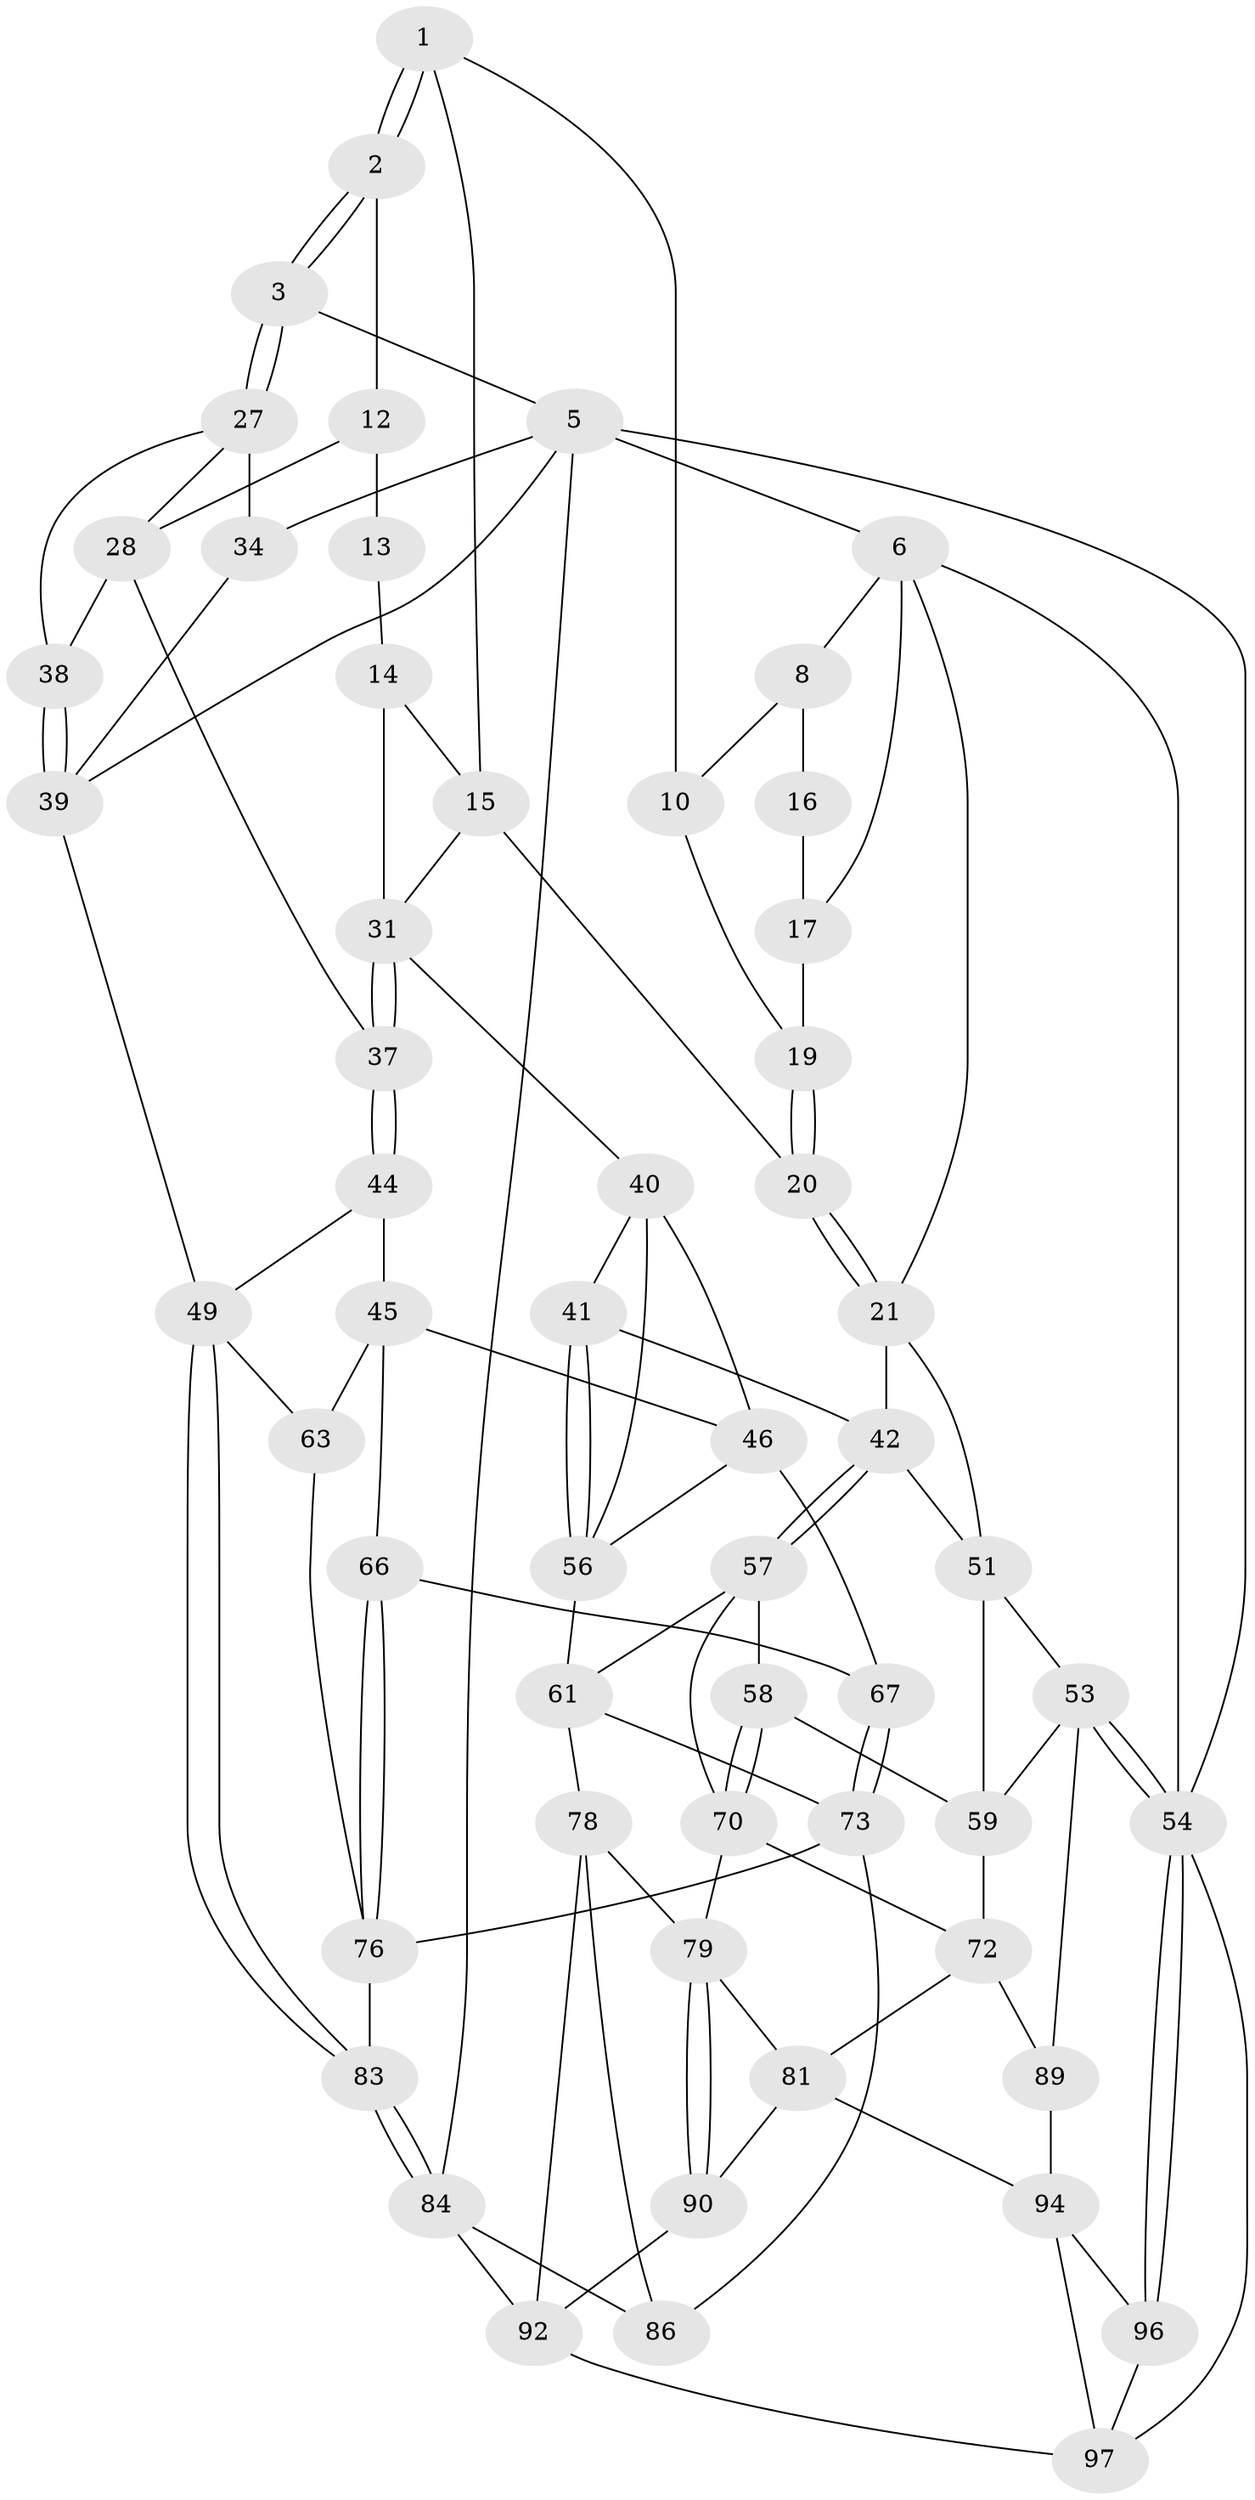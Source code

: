 // original degree distribution, {3: 0.030612244897959183, 5: 0.4387755102040816, 6: 0.2653061224489796, 4: 0.2653061224489796}
// Generated by graph-tools (version 1.1) at 2025/11/02/27/25 16:11:54]
// undirected, 57 vertices, 120 edges
graph export_dot {
graph [start="1"]
  node [color=gray90,style=filled];
  1 [pos="+0.6342309770188747+0",super="+9"];
  2 [pos="+0.8440696221494062+0"];
  3 [pos="+1+0",super="+4"];
  5 [pos="+1+0",super="+87"];
  6 [pos="+0+0",super="+7"];
  8 [pos="+0.4702326698063023+0",super="+11"];
  10 [pos="+0.452462702088272+0.1046973155527145"];
  12 [pos="+0.7041530028737943+0.060642311183949506",super="+26"];
  13 [pos="+0.6669540854883836+0.1002621435067404",super="+23"];
  14 [pos="+0.6541868345975214+0.1056181455854119",super="+24"];
  15 [pos="+0.5851225017079198+0.10016090525389651",super="+30"];
  16 [pos="+0.39973576435339964+0.0644297333712588"];
  17 [pos="+0.2978301427786106+0",super="+18"];
  19 [pos="+0.30663609852174095+0.16518667230230383",super="+25"];
  20 [pos="+0.21194192975690587+0.24795677710651615",super="+29"];
  21 [pos="+0.21067830012850627+0.24869801572411399",super="+22"];
  27 [pos="+0.8173817455535887+0.16602898131447302",super="+33"];
  28 [pos="+0.7466638102341602+0.21370760356510263",super="+36"];
  31 [pos="+0.613430943821894+0.23508002270718337",super="+32"];
  34 [pos="+0.9467264468335318+0.22884013422453087",super="+35"];
  37 [pos="+0.7642352396059695+0.37709683271390804"];
  38 [pos="+0.8805546006402999+0.319064692786108"];
  39 [pos="+1+0.4986301202881561",super="+48"];
  40 [pos="+0.5414696032598927+0.3005284633294774",super="+47"];
  41 [pos="+0.3359227253937569+0.37833943197178455"];
  42 [pos="+0.28476466775085785+0.3602985593703204",super="+43"];
  44 [pos="+0.7641418609878772+0.3773641350421208"];
  45 [pos="+0.6748844475942962+0.44528456723916443",super="+64"];
  46 [pos="+0.6335685907791747+0.44108819678405825",super="+65"];
  49 [pos="+1+0.606583647366735",super="+50"];
  51 [pos="+0.09052733867696036+0.4511276737990021",super="+52"];
  53 [pos="+0+0.6704522776304108",super="+69"];
  54 [pos="+0+1",super="+55"];
  56 [pos="+0.4296881971557537+0.5416594818415448",super="+60"];
  57 [pos="+0.23305488010838574+0.4946830206752014",super="+62"];
  58 [pos="+0.16313082897442863+0.5517166179321176"];
  59 [pos="+0.13527276204580602+0.5419296541315999",super="+68"];
  61 [pos="+0.40402465798165604+0.6061355466589207",super="+75"];
  63 [pos="+0.8507107789968285+0.6102675598905214"];
  66 [pos="+0.6637595268074123+0.6099028014613777"];
  67 [pos="+0.6100441049762345+0.6023708635255082"];
  70 [pos="+0.17601587042767916+0.5827365992152548",super="+71"];
  72 [pos="+0.16997748216098066+0.6737082968116883",super="+82"];
  73 [pos="+0.5761743879676297+0.6779966812520299",super="+74"];
  76 [pos="+0.6936861059150267+0.7495954097400657",super="+77"];
  78 [pos="+0.365395194421779+0.6909526991248977",super="+88"];
  79 [pos="+0.3501385769985768+0.6978380717389908",super="+80"];
  81 [pos="+0.26256287169522435+0.7832047671734056",super="+91"];
  83 [pos="+0.6793274461941475+1"];
  84 [pos="+0.6777065560521983+1",super="+85"];
  86 [pos="+0.5214312385691885+0.7890399003585091"];
  89 [pos="+0.10393588468367713+0.8009928733473474"];
  90 [pos="+0.3294185830824397+1"];
  92 [pos="+0.449661988569035+1",super="+93"];
  94 [pos="+0.13144860559469868+0.8374610709560454",super="+95"];
  96 [pos="+0.0017143811206825651+0.9374070398039677"];
  97 [pos="+0.09968801868992946+0.9214939362406775",super="+98"];
  1 -- 2;
  1 -- 2;
  1 -- 10;
  1 -- 15;
  2 -- 3;
  2 -- 3;
  2 -- 12;
  3 -- 27;
  3 -- 27;
  3 -- 5;
  5 -- 6;
  5 -- 34;
  5 -- 84;
  5 -- 39;
  5 -- 54;
  6 -- 8;
  6 -- 17;
  6 -- 21;
  6 -- 54;
  8 -- 16;
  8 -- 10;
  10 -- 19;
  12 -- 13 [weight=2];
  12 -- 28;
  13 -- 14 [weight=2];
  14 -- 15;
  14 -- 31;
  15 -- 20;
  15 -- 31;
  16 -- 17 [weight=2];
  17 -- 19;
  19 -- 20 [weight=2];
  19 -- 20;
  20 -- 21;
  20 -- 21;
  21 -- 42;
  21 -- 51;
  27 -- 28;
  27 -- 34;
  27 -- 38;
  28 -- 37;
  28 -- 38;
  31 -- 37;
  31 -- 37;
  31 -- 40;
  34 -- 39;
  37 -- 44;
  37 -- 44;
  38 -- 39;
  38 -- 39;
  39 -- 49;
  40 -- 41;
  40 -- 56;
  40 -- 46;
  41 -- 42;
  41 -- 56;
  41 -- 56;
  42 -- 57;
  42 -- 57;
  42 -- 51;
  44 -- 45;
  44 -- 49;
  45 -- 46;
  45 -- 66;
  45 -- 63;
  46 -- 67;
  46 -- 56;
  49 -- 83;
  49 -- 83;
  49 -- 63;
  51 -- 59;
  51 -- 53;
  53 -- 54;
  53 -- 54;
  53 -- 89;
  53 -- 59;
  54 -- 96;
  54 -- 96;
  54 -- 97;
  56 -- 61;
  57 -- 58;
  57 -- 61;
  57 -- 70;
  58 -- 59;
  58 -- 70;
  58 -- 70;
  59 -- 72;
  61 -- 73;
  61 -- 78;
  63 -- 76;
  66 -- 67;
  66 -- 76;
  66 -- 76;
  67 -- 73;
  67 -- 73;
  70 -- 72;
  70 -- 79;
  72 -- 81;
  72 -- 89;
  73 -- 76;
  73 -- 86;
  76 -- 83;
  78 -- 79;
  78 -- 86;
  78 -- 92;
  79 -- 90;
  79 -- 90;
  79 -- 81;
  81 -- 90;
  81 -- 94;
  83 -- 84;
  83 -- 84;
  84 -- 86;
  84 -- 92;
  89 -- 94;
  90 -- 92;
  92 -- 97;
  94 -- 97;
  94 -- 96;
  96 -- 97;
}
